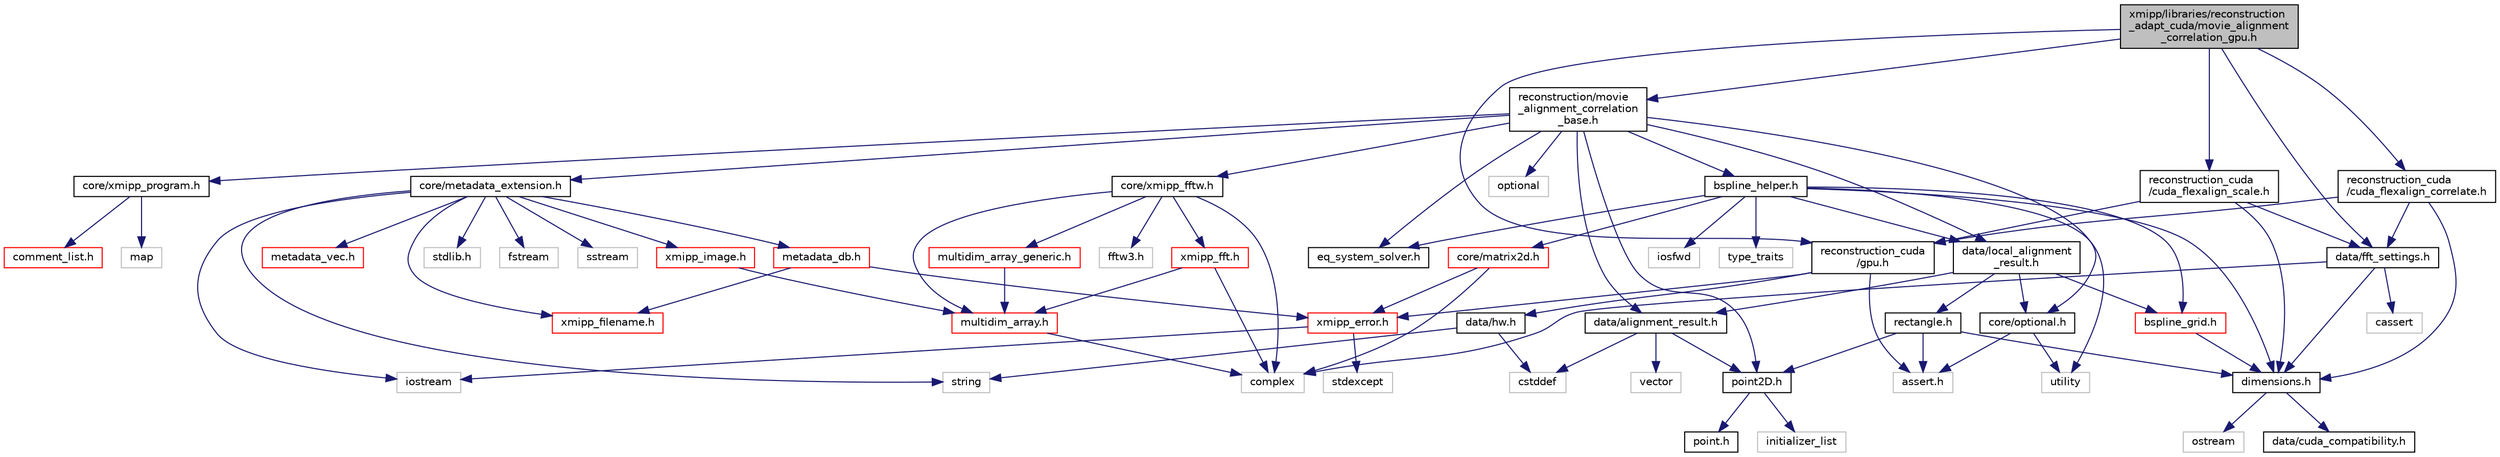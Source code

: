 digraph "xmipp/libraries/reconstruction_adapt_cuda/movie_alignment_correlation_gpu.h"
{
  edge [fontname="Helvetica",fontsize="10",labelfontname="Helvetica",labelfontsize="10"];
  node [fontname="Helvetica",fontsize="10",shape=record];
  Node0 [label="xmipp/libraries/reconstruction\l_adapt_cuda/movie_alignment\l_correlation_gpu.h",height=0.2,width=0.4,color="black", fillcolor="grey75", style="filled", fontcolor="black"];
  Node0 -> Node1 [color="midnightblue",fontsize="10",style="solid",fontname="Helvetica"];
  Node1 [label="reconstruction/movie\l_alignment_correlation\l_base.h",height=0.2,width=0.4,color="black", fillcolor="white", style="filled",URL="$movie__alignment__correlation__base_8h.html"];
  Node1 -> Node2 [color="midnightblue",fontsize="10",style="solid",fontname="Helvetica"];
  Node2 [label="data/alignment_result.h",height=0.2,width=0.4,color="black", fillcolor="white", style="filled",URL="$alignment__result_8h.html"];
  Node2 -> Node3 [color="midnightblue",fontsize="10",style="solid",fontname="Helvetica"];
  Node3 [label="point2D.h",height=0.2,width=0.4,color="black", fillcolor="white", style="filled",URL="$point2D_8h.html"];
  Node3 -> Node4 [color="midnightblue",fontsize="10",style="solid",fontname="Helvetica"];
  Node4 [label="point.h",height=0.2,width=0.4,color="black", fillcolor="white", style="filled",URL="$libraries_2data_2point_8h.html"];
  Node3 -> Node5 [color="midnightblue",fontsize="10",style="solid",fontname="Helvetica"];
  Node5 [label="initializer_list",height=0.2,width=0.4,color="grey75", fillcolor="white", style="filled"];
  Node2 -> Node6 [color="midnightblue",fontsize="10",style="solid",fontname="Helvetica"];
  Node6 [label="vector",height=0.2,width=0.4,color="grey75", fillcolor="white", style="filled"];
  Node2 -> Node7 [color="midnightblue",fontsize="10",style="solid",fontname="Helvetica"];
  Node7 [label="cstddef",height=0.2,width=0.4,color="grey75", fillcolor="white", style="filled"];
  Node1 -> Node8 [color="midnightblue",fontsize="10",style="solid",fontname="Helvetica"];
  Node8 [label="data/local_alignment\l_result.h",height=0.2,width=0.4,color="black", fillcolor="white", style="filled",URL="$local__alignment__result_8h.html"];
  Node8 -> Node9 [color="midnightblue",fontsize="10",style="solid",fontname="Helvetica"];
  Node9 [label="rectangle.h",height=0.2,width=0.4,color="black", fillcolor="white", style="filled",URL="$rectangle_8h.html"];
  Node9 -> Node10 [color="midnightblue",fontsize="10",style="solid",fontname="Helvetica"];
  Node10 [label="dimensions.h",height=0.2,width=0.4,color="black", fillcolor="white", style="filled",URL="$dimensions_8h.html"];
  Node10 -> Node11 [color="midnightblue",fontsize="10",style="solid",fontname="Helvetica"];
  Node11 [label="ostream",height=0.2,width=0.4,color="grey75", fillcolor="white", style="filled"];
  Node10 -> Node12 [color="midnightblue",fontsize="10",style="solid",fontname="Helvetica"];
  Node12 [label="data/cuda_compatibility.h",height=0.2,width=0.4,color="black", fillcolor="white", style="filled",URL="$data_2cuda__compatibility_8h.html"];
  Node9 -> Node3 [color="midnightblue",fontsize="10",style="solid",fontname="Helvetica"];
  Node9 -> Node13 [color="midnightblue",fontsize="10",style="solid",fontname="Helvetica"];
  Node13 [label="assert.h",height=0.2,width=0.4,color="grey75", fillcolor="white", style="filled"];
  Node8 -> Node2 [color="midnightblue",fontsize="10",style="solid",fontname="Helvetica"];
  Node8 -> Node14 [color="midnightblue",fontsize="10",style="solid",fontname="Helvetica"];
  Node14 [label="core/optional.h",height=0.2,width=0.4,color="black", fillcolor="white", style="filled",URL="$optional_8h.html"];
  Node14 -> Node15 [color="midnightblue",fontsize="10",style="solid",fontname="Helvetica"];
  Node15 [label="utility",height=0.2,width=0.4,color="grey75", fillcolor="white", style="filled"];
  Node14 -> Node13 [color="midnightblue",fontsize="10",style="solid",fontname="Helvetica"];
  Node8 -> Node16 [color="midnightblue",fontsize="10",style="solid",fontname="Helvetica"];
  Node16 [label="bspline_grid.h",height=0.2,width=0.4,color="red", fillcolor="white", style="filled",URL="$bspline__grid_8h.html"];
  Node16 -> Node10 [color="midnightblue",fontsize="10",style="solid",fontname="Helvetica"];
  Node1 -> Node27 [color="midnightblue",fontsize="10",style="solid",fontname="Helvetica"];
  Node27 [label="core/xmipp_program.h",height=0.2,width=0.4,color="black", fillcolor="white", style="filled",URL="$xmipp__program_8h.html"];
  Node27 -> Node28 [color="midnightblue",fontsize="10",style="solid",fontname="Helvetica"];
  Node28 [label="map",height=0.2,width=0.4,color="grey75", fillcolor="white", style="filled"];
  Node27 -> Node29 [color="midnightblue",fontsize="10",style="solid",fontname="Helvetica"];
  Node29 [label="comment_list.h",height=0.2,width=0.4,color="red", fillcolor="white", style="filled",URL="$comment__list_8h.html"];
  Node1 -> Node30 [color="midnightblue",fontsize="10",style="solid",fontname="Helvetica"];
  Node30 [label="core/metadata_extension.h",height=0.2,width=0.4,color="black", fillcolor="white", style="filled",URL="$metadata__extension_8h.html"];
  Node30 -> Node31 [color="midnightblue",fontsize="10",style="solid",fontname="Helvetica"];
  Node31 [label="xmipp_filename.h",height=0.2,width=0.4,color="red", fillcolor="white", style="filled",URL="$xmipp__filename_8h.html"];
  Node30 -> Node34 [color="midnightblue",fontsize="10",style="solid",fontname="Helvetica"];
  Node34 [label="xmipp_image.h",height=0.2,width=0.4,color="red", fillcolor="white", style="filled",URL="$xmipp__image_8h.html"];
  Node34 -> Node36 [color="midnightblue",fontsize="10",style="solid",fontname="Helvetica"];
  Node36 [label="multidim_array.h",height=0.2,width=0.4,color="red", fillcolor="white", style="filled",URL="$multidim__array_8h.html"];
  Node36 -> Node38 [color="midnightblue",fontsize="10",style="solid",fontname="Helvetica"];
  Node38 [label="complex",height=0.2,width=0.4,color="grey75", fillcolor="white", style="filled"];
  Node30 -> Node72 [color="midnightblue",fontsize="10",style="solid",fontname="Helvetica"];
  Node72 [label="metadata_vec.h",height=0.2,width=0.4,color="red", fillcolor="white", style="filled",URL="$metadata__vec_8h.html"];
  Node30 -> Node85 [color="midnightblue",fontsize="10",style="solid",fontname="Helvetica"];
  Node85 [label="metadata_db.h",height=0.2,width=0.4,color="red", fillcolor="white", style="filled",URL="$metadata__db_8h.html"];
  Node85 -> Node19 [color="midnightblue",fontsize="10",style="solid",fontname="Helvetica"];
  Node19 [label="xmipp_error.h",height=0.2,width=0.4,color="red", fillcolor="white", style="filled",URL="$xmipp__error_8h.html"];
  Node19 -> Node20 [color="midnightblue",fontsize="10",style="solid",fontname="Helvetica"];
  Node20 [label="stdexcept",height=0.2,width=0.4,color="grey75", fillcolor="white", style="filled"];
  Node19 -> Node21 [color="midnightblue",fontsize="10",style="solid",fontname="Helvetica"];
  Node21 [label="iostream",height=0.2,width=0.4,color="grey75", fillcolor="white", style="filled"];
  Node85 -> Node31 [color="midnightblue",fontsize="10",style="solid",fontname="Helvetica"];
  Node30 -> Node45 [color="midnightblue",fontsize="10",style="solid",fontname="Helvetica"];
  Node45 [label="stdlib.h",height=0.2,width=0.4,color="grey75", fillcolor="white", style="filled"];
  Node30 -> Node91 [color="midnightblue",fontsize="10",style="solid",fontname="Helvetica"];
  Node91 [label="fstream",height=0.2,width=0.4,color="grey75", fillcolor="white", style="filled"];
  Node30 -> Node21 [color="midnightblue",fontsize="10",style="solid",fontname="Helvetica"];
  Node30 -> Node82 [color="midnightblue",fontsize="10",style="solid",fontname="Helvetica"];
  Node82 [label="sstream",height=0.2,width=0.4,color="grey75", fillcolor="white", style="filled"];
  Node30 -> Node18 [color="midnightblue",fontsize="10",style="solid",fontname="Helvetica"];
  Node18 [label="string",height=0.2,width=0.4,color="grey75", fillcolor="white", style="filled"];
  Node1 -> Node92 [color="midnightblue",fontsize="10",style="solid",fontname="Helvetica"];
  Node92 [label="core/xmipp_fftw.h",height=0.2,width=0.4,color="black", fillcolor="white", style="filled",URL="$xmipp__fftw_8h.html"];
  Node92 -> Node38 [color="midnightblue",fontsize="10",style="solid",fontname="Helvetica"];
  Node92 -> Node93 [color="midnightblue",fontsize="10",style="solid",fontname="Helvetica"];
  Node93 [label="fftw3.h",height=0.2,width=0.4,color="grey75", fillcolor="white", style="filled"];
  Node92 -> Node36 [color="midnightblue",fontsize="10",style="solid",fontname="Helvetica"];
  Node92 -> Node94 [color="midnightblue",fontsize="10",style="solid",fontname="Helvetica"];
  Node94 [label="multidim_array_generic.h",height=0.2,width=0.4,color="red", fillcolor="white", style="filled",URL="$multidim__array__generic_8h.html"];
  Node94 -> Node36 [color="midnightblue",fontsize="10",style="solid",fontname="Helvetica"];
  Node92 -> Node95 [color="midnightblue",fontsize="10",style="solid",fontname="Helvetica"];
  Node95 [label="xmipp_fft.h",height=0.2,width=0.4,color="red", fillcolor="white", style="filled",URL="$xmipp__fft_8h.html"];
  Node95 -> Node38 [color="midnightblue",fontsize="10",style="solid",fontname="Helvetica"];
  Node95 -> Node36 [color="midnightblue",fontsize="10",style="solid",fontname="Helvetica"];
  Node1 -> Node14 [color="midnightblue",fontsize="10",style="solid",fontname="Helvetica"];
  Node1 -> Node98 [color="midnightblue",fontsize="10",style="solid",fontname="Helvetica"];
  Node98 [label="eq_system_solver.h",height=0.2,width=0.4,color="black", fillcolor="white", style="filled",URL="$eq__system__solver_8h.html"];
  Node1 -> Node99 [color="midnightblue",fontsize="10",style="solid",fontname="Helvetica"];
  Node99 [label="bspline_helper.h",height=0.2,width=0.4,color="black", fillcolor="white", style="filled",URL="$bspline__helper_8h.html"];
  Node99 -> Node8 [color="midnightblue",fontsize="10",style="solid",fontname="Helvetica"];
  Node99 -> Node10 [color="midnightblue",fontsize="10",style="solid",fontname="Helvetica"];
  Node99 -> Node98 [color="midnightblue",fontsize="10",style="solid",fontname="Helvetica"];
  Node99 -> Node16 [color="midnightblue",fontsize="10",style="solid",fontname="Helvetica"];
  Node99 -> Node100 [color="midnightblue",fontsize="10",style="solid",fontname="Helvetica"];
  Node100 [label="core/matrix2d.h",height=0.2,width=0.4,color="red", fillcolor="white", style="filled",URL="$matrix2d_8h.html"];
  Node100 -> Node38 [color="midnightblue",fontsize="10",style="solid",fontname="Helvetica"];
  Node100 -> Node19 [color="midnightblue",fontsize="10",style="solid",fontname="Helvetica"];
  Node99 -> Node101 [color="midnightblue",fontsize="10",style="solid",fontname="Helvetica"];
  Node101 [label="iosfwd",height=0.2,width=0.4,color="grey75", fillcolor="white", style="filled"];
  Node99 -> Node15 [color="midnightblue",fontsize="10",style="solid",fontname="Helvetica"];
  Node99 -> Node102 [color="midnightblue",fontsize="10",style="solid",fontname="Helvetica"];
  Node102 [label="type_traits",height=0.2,width=0.4,color="grey75", fillcolor="white", style="filled"];
  Node1 -> Node3 [color="midnightblue",fontsize="10",style="solid",fontname="Helvetica"];
  Node1 -> Node103 [color="midnightblue",fontsize="10",style="solid",fontname="Helvetica"];
  Node103 [label="optional",height=0.2,width=0.4,color="grey75", fillcolor="white", style="filled"];
  Node0 -> Node104 [color="midnightblue",fontsize="10",style="solid",fontname="Helvetica"];
  Node104 [label="data/fft_settings.h",height=0.2,width=0.4,color="black", fillcolor="white", style="filled",URL="$fft__settings_8h.html"];
  Node104 -> Node10 [color="midnightblue",fontsize="10",style="solid",fontname="Helvetica"];
  Node104 -> Node105 [color="midnightblue",fontsize="10",style="solid",fontname="Helvetica"];
  Node105 [label="cassert",height=0.2,width=0.4,color="grey75", fillcolor="white", style="filled"];
  Node104 -> Node38 [color="midnightblue",fontsize="10",style="solid",fontname="Helvetica"];
  Node0 -> Node106 [color="midnightblue",fontsize="10",style="solid",fontname="Helvetica"];
  Node106 [label="reconstruction_cuda\l/gpu.h",height=0.2,width=0.4,color="black", fillcolor="white", style="filled",URL="$gpu_8h.html"];
  Node106 -> Node13 [color="midnightblue",fontsize="10",style="solid",fontname="Helvetica"];
  Node106 -> Node107 [color="midnightblue",fontsize="10",style="solid",fontname="Helvetica"];
  Node107 [label="data/hw.h",height=0.2,width=0.4,color="black", fillcolor="white", style="filled",URL="$hw_8h.html"];
  Node107 -> Node18 [color="midnightblue",fontsize="10",style="solid",fontname="Helvetica"];
  Node107 -> Node7 [color="midnightblue",fontsize="10",style="solid",fontname="Helvetica"];
  Node106 -> Node19 [color="midnightblue",fontsize="10",style="solid",fontname="Helvetica"];
  Node0 -> Node108 [color="midnightblue",fontsize="10",style="solid",fontname="Helvetica"];
  Node108 [label="reconstruction_cuda\l/cuda_flexalign_scale.h",height=0.2,width=0.4,color="black", fillcolor="white", style="filled",URL="$cuda__flexalign__scale_8h.html"];
  Node108 -> Node10 [color="midnightblue",fontsize="10",style="solid",fontname="Helvetica"];
  Node108 -> Node106 [color="midnightblue",fontsize="10",style="solid",fontname="Helvetica"];
  Node108 -> Node104 [color="midnightblue",fontsize="10",style="solid",fontname="Helvetica"];
  Node0 -> Node109 [color="midnightblue",fontsize="10",style="solid",fontname="Helvetica"];
  Node109 [label="reconstruction_cuda\l/cuda_flexalign_correlate.h",height=0.2,width=0.4,color="black", fillcolor="white", style="filled",URL="$cuda__flexalign__correlate_8h.html"];
  Node109 -> Node10 [color="midnightblue",fontsize="10",style="solid",fontname="Helvetica"];
  Node109 -> Node106 [color="midnightblue",fontsize="10",style="solid",fontname="Helvetica"];
  Node109 -> Node104 [color="midnightblue",fontsize="10",style="solid",fontname="Helvetica"];
}
